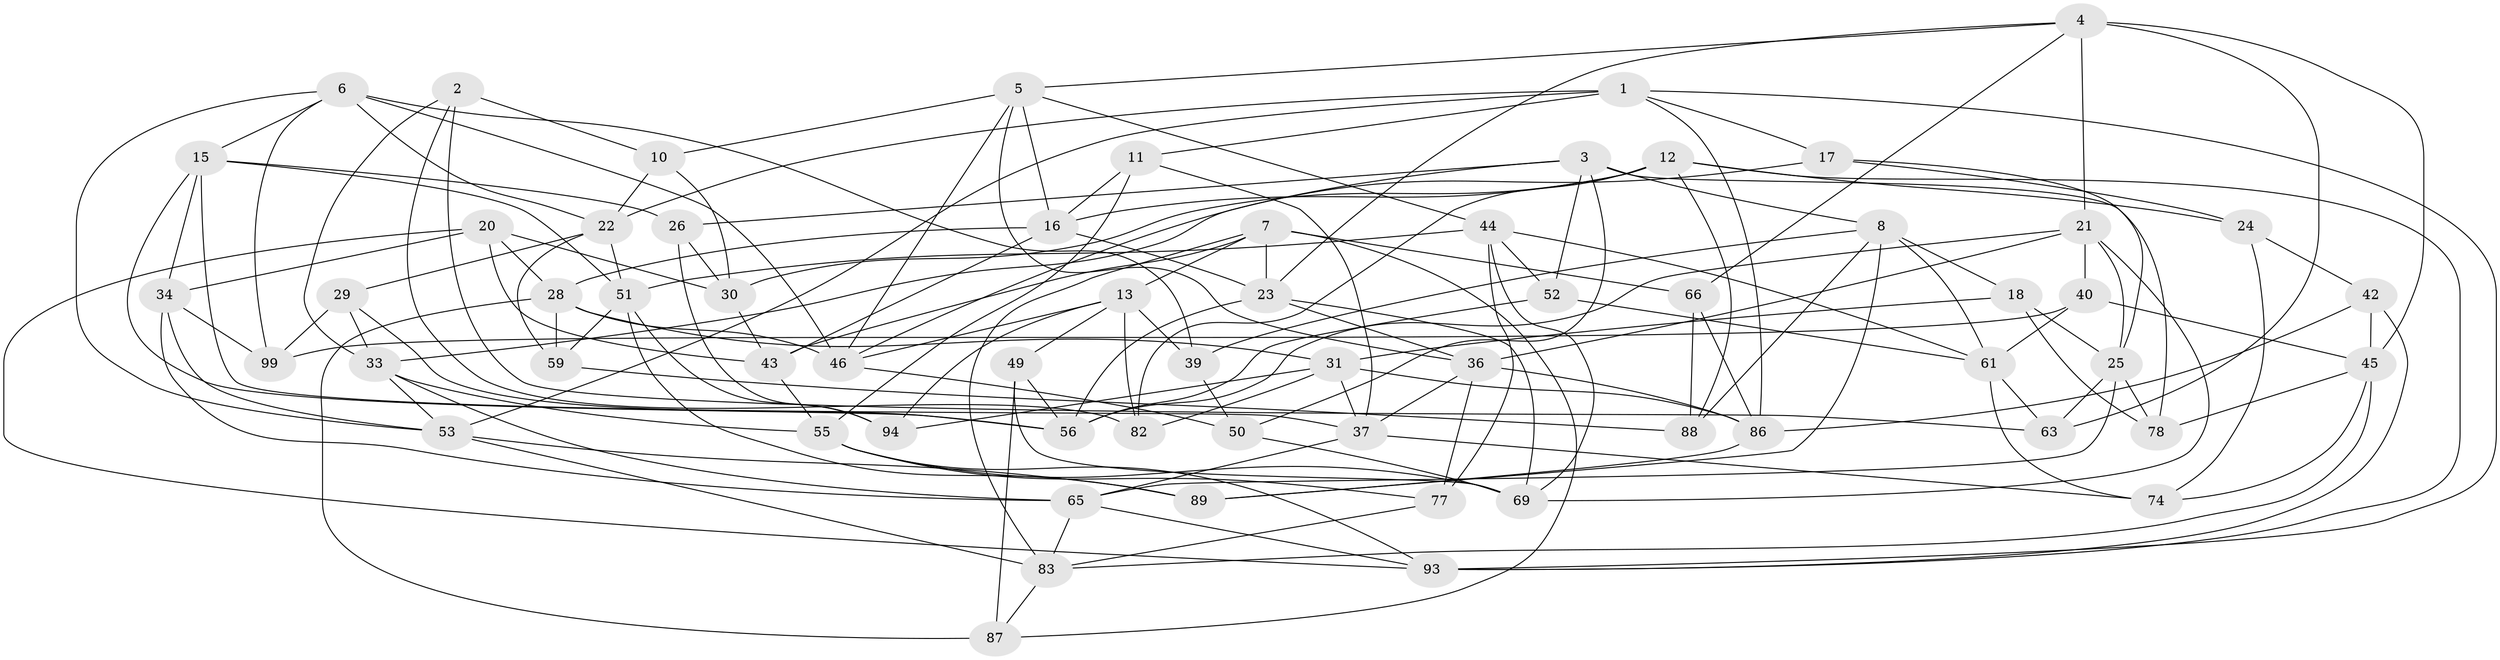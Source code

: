 // original degree distribution, {4: 1.0}
// Generated by graph-tools (version 1.1) at 2025/11/02/21/25 10:11:16]
// undirected, 63 vertices, 161 edges
graph export_dot {
graph [start="1"]
  node [color=gray90,style=filled];
  1 [super="+27"];
  2;
  3 [super="+19"];
  4 [super="+38"];
  5 [super="+9"];
  6 [super="+57"];
  7 [super="+14"];
  8 [super="+91"];
  10;
  11;
  12 [super="+32"];
  13 [super="+76"];
  15 [super="+48"];
  16 [super="+60"];
  17;
  18;
  20 [super="+41"];
  21 [super="+97"];
  22 [super="+92"];
  23 [super="+67"];
  24;
  25 [super="+35"];
  26;
  28 [super="+71"];
  29;
  30 [super="+58"];
  31 [super="+47"];
  33 [super="+54"];
  34 [super="+80"];
  36 [super="+85"];
  37 [super="+90"];
  39;
  40;
  42;
  43 [super="+68"];
  44 [super="+72"];
  45 [super="+64"];
  46 [super="+81"];
  49;
  50;
  51 [super="+70"];
  52;
  53 [super="+84"];
  55 [super="+79"];
  56 [super="+62"];
  59;
  61 [super="+73"];
  63;
  65 [super="+95"];
  66;
  69 [super="+75"];
  74;
  77;
  78;
  82;
  83 [super="+98"];
  86 [super="+100"];
  87;
  88;
  89;
  93 [super="+96"];
  94;
  99;
  1 -- 22;
  1 -- 17;
  1 -- 11;
  1 -- 53;
  1 -- 93;
  1 -- 86;
  2 -- 82;
  2 -- 10;
  2 -- 33;
  2 -- 63;
  3 -- 50;
  3 -- 26;
  3 -- 46;
  3 -- 52;
  3 -- 78;
  3 -- 8;
  4 -- 23;
  4 -- 63;
  4 -- 5;
  4 -- 66;
  4 -- 45;
  4 -- 21;
  5 -- 44;
  5 -- 10;
  5 -- 16;
  5 -- 36;
  5 -- 46;
  6 -- 22;
  6 -- 39;
  6 -- 99;
  6 -- 15;
  6 -- 53;
  6 -- 46;
  7 -- 66;
  7 -- 43;
  7 -- 13;
  7 -- 83;
  7 -- 23;
  7 -- 87;
  8 -- 39;
  8 -- 88;
  8 -- 61;
  8 -- 89;
  8 -- 18;
  10 -- 30;
  10 -- 22;
  11 -- 37;
  11 -- 55;
  11 -- 16;
  12 -- 16;
  12 -- 82;
  12 -- 30;
  12 -- 24;
  12 -- 88;
  12 -- 93;
  13 -- 82;
  13 -- 46;
  13 -- 49;
  13 -- 94;
  13 -- 39;
  15 -- 56;
  15 -- 26;
  15 -- 37;
  15 -- 34;
  15 -- 51;
  16 -- 43;
  16 -- 28;
  16 -- 23;
  17 -- 33;
  17 -- 24;
  17 -- 25;
  18 -- 78;
  18 -- 31;
  18 -- 25;
  20 -- 34 [weight=2];
  20 -- 28;
  20 -- 43;
  20 -- 93;
  20 -- 30;
  21 -- 36;
  21 -- 69;
  21 -- 40;
  21 -- 25;
  21 -- 56;
  22 -- 29;
  22 -- 51;
  22 -- 59;
  23 -- 36;
  23 -- 56;
  23 -- 69;
  24 -- 42;
  24 -- 74;
  25 -- 78;
  25 -- 65;
  25 -- 63;
  26 -- 30;
  26 -- 94;
  28 -- 59;
  28 -- 31;
  28 -- 46;
  28 -- 87;
  29 -- 99;
  29 -- 33;
  29 -- 56;
  30 -- 43 [weight=2];
  31 -- 94;
  31 -- 82;
  31 -- 86;
  31 -- 37;
  33 -- 65;
  33 -- 53;
  33 -- 55;
  34 -- 53;
  34 -- 65;
  34 -- 99;
  36 -- 37;
  36 -- 77;
  36 -- 86;
  37 -- 74;
  37 -- 65;
  39 -- 50;
  40 -- 99;
  40 -- 61;
  40 -- 45;
  42 -- 86;
  42 -- 45;
  42 -- 93;
  43 -- 55;
  44 -- 77;
  44 -- 51;
  44 -- 61;
  44 -- 52;
  44 -- 69;
  45 -- 74;
  45 -- 83;
  45 -- 78;
  46 -- 50;
  49 -- 87;
  49 -- 56;
  49 -- 69;
  50 -- 69;
  51 -- 59;
  51 -- 89;
  51 -- 94;
  52 -- 61;
  52 -- 56;
  53 -- 83;
  53 -- 89;
  55 -- 69;
  55 -- 77;
  55 -- 93;
  59 -- 88;
  61 -- 74;
  61 -- 63;
  65 -- 93;
  65 -- 83;
  66 -- 88;
  66 -- 86;
  77 -- 83;
  83 -- 87;
  86 -- 89;
}
